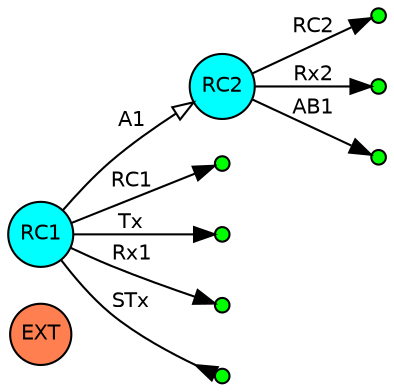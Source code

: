 digraph pwb_model {
	rankdir=LR;
	size="8,5"
	node [ shape = circle , fontname = "Helvetica" , fontsize = 10 , height = 0.1 , width = 0.1 , margin = 0.01 ,  style=filled ];
	edge [ fontname = "Helvetica" , forcelabels= true , fontsize = 10 ];
	"EXT" [shape=circle , regular=1, style=filled , fillcolor=coral ];
	"RC1" [ shape=circle fillcolor=cyan ];
	"RC2" [ shape=circle fillcolor=cyan ];
"REF1" [shape=circle , label ="", width=0.1 , height=0.1, regular=1, style=filled , fillcolor=green ];
	RC1 -> REF1 [ label = "RC1" , arrowhead = "normal" ];
"REF2" [shape=circle , label ="", width=0.1 , height=0.1, regular=1, style=filled , fillcolor=green ];
	RC2 -> REF2 [ label = "RC2" , arrowhead = "normal" ];
	RC1 -> RC2 [ label = "A1" , arrowhead = "empty" ];
"REF3" [shape=circle , label ="", width=0.1 , height=0.1, regular=1, style=filled , fillcolor=green ];
	RC1 -> REF3 [ label = "Tx" , arrowhead = "normal" ];
"REF4" [shape=circle , label ="", width=0.1 , height=0.1, regular=1, style=filled , fillcolor=green ];
	RC1 -> REF4 [ label = "Rx1" , arrowhead = "normal" ];
"REF5" [shape=circle , label ="", width=0.1 , height=0.1, regular=1, style=filled , fillcolor=green ];
	RC2 -> REF5 [ label = "Rx2" , arrowhead = "normal" ];
"REF6" [shape=circle , label ="", width=0.1 , height=0.1, regular=1, style=filled , fillcolor=green ];
	RC1 -> REF6 [ label = "STx" , arrowhead = "inv" ];
"REF7" [shape=circle , label ="", width=0.1 , height=0.1, regular=1, style=filled , fillcolor=green ];
	RC2 -> REF7 [ label = "AB1" , arrowhead = "normal" ];
}
